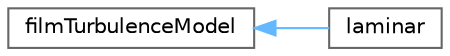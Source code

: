 digraph "Graphical Class Hierarchy"
{
 // LATEX_PDF_SIZE
  bgcolor="transparent";
  edge [fontname=Helvetica,fontsize=10,labelfontname=Helvetica,labelfontsize=10];
  node [fontname=Helvetica,fontsize=10,shape=box,height=0.2,width=0.4];
  rankdir="LR";
  Node0 [id="Node000000",label="filmTurbulenceModel",height=0.2,width=0.4,color="grey40", fillcolor="white", style="filled",URL="$classFoam_1_1regionModels_1_1areaSurfaceFilmModels_1_1filmTurbulenceModel.html",tooltip="Base class for film turbulence models."];
  Node0 -> Node1 [id="edge4677_Node000000_Node000001",dir="back",color="steelblue1",style="solid",tooltip=" "];
  Node1 [id="Node000001",label="laminar",height=0.2,width=0.4,color="grey40", fillcolor="white", style="filled",URL="$classFoam_1_1regionModels_1_1areaSurfaceFilmModels_1_1laminar.html",tooltip="Film laminar turbulence model."];
}
